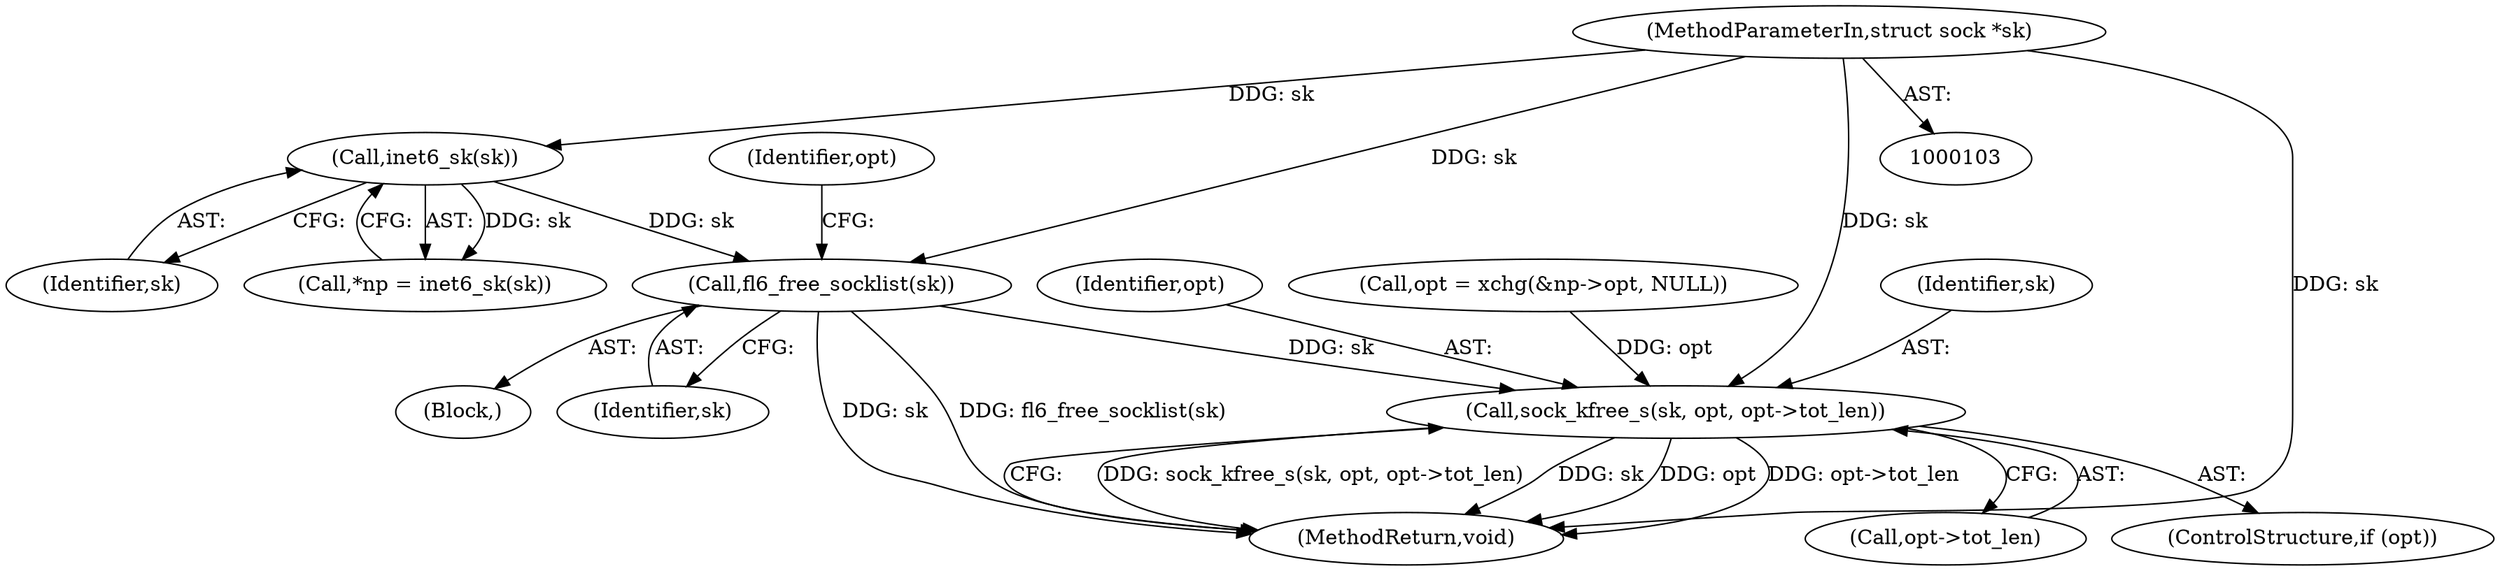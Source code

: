 digraph "0_linux_45f6fad84cc305103b28d73482b344d7f5b76f39_2@API" {
"1000137" [label="(Call,fl6_free_socklist(sk))"];
"1000109" [label="(Call,inet6_sk(sk))"];
"1000104" [label="(MethodParameterIn,struct sock *sk)"];
"1000149" [label="(Call,sock_kfree_s(sk, opt, opt->tot_len))"];
"1000150" [label="(Identifier,sk)"];
"1000137" [label="(Call,fl6_free_socklist(sk))"];
"1000109" [label="(Call,inet6_sk(sk))"];
"1000152" [label="(Call,opt->tot_len)"];
"1000149" [label="(Call,sock_kfree_s(sk, opt, opt->tot_len))"];
"1000110" [label="(Identifier,sk)"];
"1000140" [label="(Identifier,opt)"];
"1000151" [label="(Identifier,opt)"];
"1000104" [label="(MethodParameterIn,struct sock *sk)"];
"1000147" [label="(ControlStructure,if (opt))"];
"1000139" [label="(Call,opt = xchg(&np->opt, NULL))"];
"1000105" [label="(Block,)"];
"1000155" [label="(MethodReturn,void)"];
"1000138" [label="(Identifier,sk)"];
"1000107" [label="(Call,*np = inet6_sk(sk))"];
"1000137" -> "1000105"  [label="AST: "];
"1000137" -> "1000138"  [label="CFG: "];
"1000138" -> "1000137"  [label="AST: "];
"1000140" -> "1000137"  [label="CFG: "];
"1000137" -> "1000155"  [label="DDG: sk"];
"1000137" -> "1000155"  [label="DDG: fl6_free_socklist(sk)"];
"1000109" -> "1000137"  [label="DDG: sk"];
"1000104" -> "1000137"  [label="DDG: sk"];
"1000137" -> "1000149"  [label="DDG: sk"];
"1000109" -> "1000107"  [label="AST: "];
"1000109" -> "1000110"  [label="CFG: "];
"1000110" -> "1000109"  [label="AST: "];
"1000107" -> "1000109"  [label="CFG: "];
"1000109" -> "1000107"  [label="DDG: sk"];
"1000104" -> "1000109"  [label="DDG: sk"];
"1000104" -> "1000103"  [label="AST: "];
"1000104" -> "1000155"  [label="DDG: sk"];
"1000104" -> "1000149"  [label="DDG: sk"];
"1000149" -> "1000147"  [label="AST: "];
"1000149" -> "1000152"  [label="CFG: "];
"1000150" -> "1000149"  [label="AST: "];
"1000151" -> "1000149"  [label="AST: "];
"1000152" -> "1000149"  [label="AST: "];
"1000155" -> "1000149"  [label="CFG: "];
"1000149" -> "1000155"  [label="DDG: sock_kfree_s(sk, opt, opt->tot_len)"];
"1000149" -> "1000155"  [label="DDG: sk"];
"1000149" -> "1000155"  [label="DDG: opt"];
"1000149" -> "1000155"  [label="DDG: opt->tot_len"];
"1000139" -> "1000149"  [label="DDG: opt"];
}
